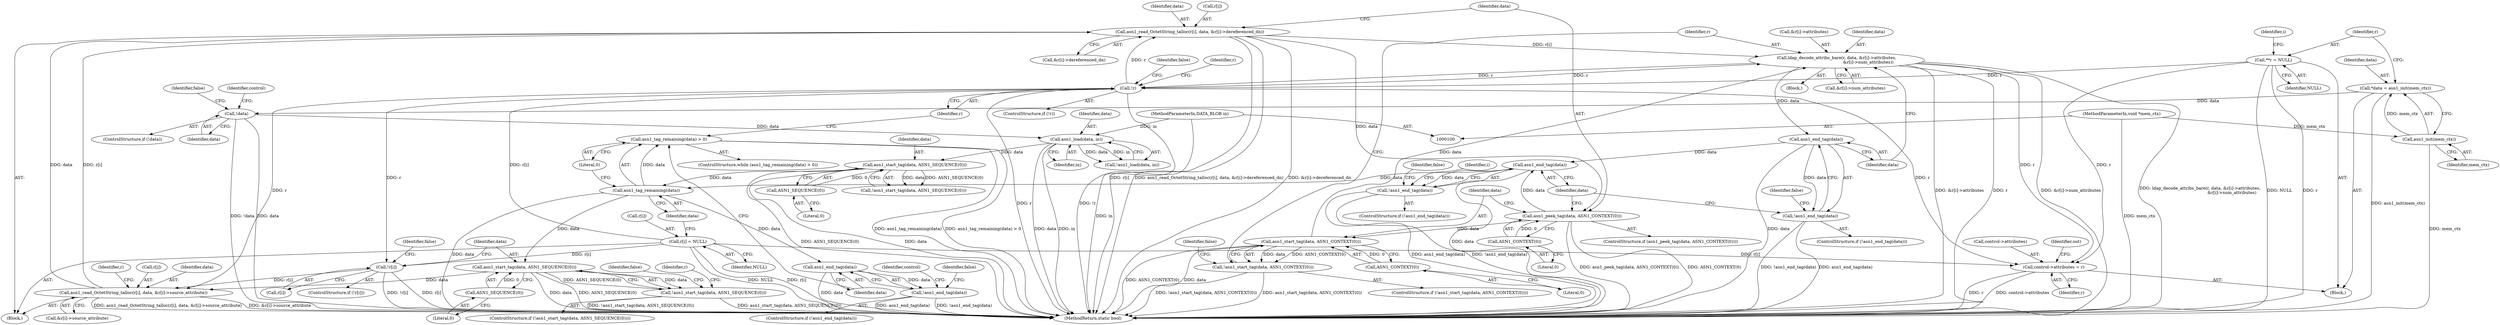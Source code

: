 digraph "1_samba_530d50a1abdcdf4d1775652d4c456c1274d83d8d_2@API" {
"1000198" [label="(Call,asn1_read_OctetString_talloc(r[i], data, &r[i]->dereferenced_dn))"];
"1000187" [label="(Call,asn1_read_OctetString_talloc(r[i], data, &r[i]->source_attribute))"];
"1000171" [label="(Call,!r[i])"];
"1000165" [label="(Call,!r)"];
"1000224" [label="(Call,ldap_decode_attribs_bare(r, data, &r[i]->attributes,\n                                                &r[i]->num_attributes))"];
"1000198" [label="(Call,asn1_read_OctetString_talloc(r[i], data, &r[i]->dereferenced_dn))"];
"1000217" [label="(Call,asn1_start_tag(data, ASN1_CONTEXT(0)))"];
"1000210" [label="(Call,asn1_peek_tag(data, ASN1_CONTEXT(0)))"];
"1000212" [label="(Call,ASN1_CONTEXT(0))"];
"1000219" [label="(Call,ASN1_CONTEXT(0))"];
"1000255" [label="(Call,r[i] = NULL)"];
"1000118" [label="(Call,**r = NULL)"];
"1000180" [label="(Call,asn1_start_tag(data, ASN1_SEQUENCE(0)))"];
"1000160" [label="(Call,asn1_tag_remaining(data))"];
"1000151" [label="(Call,asn1_start_tag(data, ASN1_SEQUENCE(0)))"];
"1000137" [label="(Call,asn1_load(data, in))"];
"1000126" [label="(Call,!data)"];
"1000112" [label="(Call,*data = asn1_init(mem_ctx))"];
"1000114" [label="(Call,asn1_init(mem_ctx))"];
"1000101" [label="(MethodParameterIn,void *mem_ctx)"];
"1000102" [label="(MethodParameterIn,DATA_BLOB in)"];
"1000153" [label="(Call,ASN1_SEQUENCE(0))"];
"1000248" [label="(Call,asn1_end_tag(data))"];
"1000241" [label="(Call,asn1_end_tag(data))"];
"1000182" [label="(Call,ASN1_SEQUENCE(0))"];
"1000216" [label="(Call,!asn1_start_tag(data, ASN1_CONTEXT(0)))"];
"1000267" [label="(Call,control->attributes = r)"];
"1000240" [label="(Call,!asn1_end_tag(data))"];
"1000159" [label="(Call,asn1_tag_remaining(data) > 0)"];
"1000179" [label="(Call,!asn1_start_tag(data, ASN1_SEQUENCE(0)))"];
"1000262" [label="(Call,asn1_end_tag(data))"];
"1000261" [label="(Call,!asn1_end_tag(data))"];
"1000247" [label="(Call,!asn1_end_tag(data))"];
"1000114" [label="(Call,asn1_init(mem_ctx))"];
"1000171" [label="(Call,!r[i])"];
"1000127" [label="(Identifier,data)"];
"1000102" [label="(MethodParameterIn,DATA_BLOB in)"];
"1000191" [label="(Identifier,data)"];
"1000256" [label="(Call,r[i])"];
"1000267" [label="(Call,control->attributes = r)"];
"1000186" [label="(Identifier,false)"];
"1000274" [label="(Identifier,out)"];
"1000125" [label="(ControlStructure,if (!data))"];
"1000252" [label="(Identifier,false)"];
"1000199" [label="(Call,r[i])"];
"1000202" [label="(Identifier,data)"];
"1000214" [label="(Block,)"];
"1000151" [label="(Call,asn1_start_tag(data, ASN1_SEQUENCE(0)))"];
"1000172" [label="(Call,r[i])"];
"1000150" [label="(Call,!asn1_start_tag(data, ASN1_SEQUENCE(0)))"];
"1000209" [label="(ControlStructure,if (asn1_peek_tag(data, ASN1_CONTEXT(0))))"];
"1000266" [label="(Identifier,false)"];
"1000241" [label="(Call,asn1_end_tag(data))"];
"1000215" [label="(ControlStructure,if (!asn1_start_tag(data, ASN1_CONTEXT(0))))"];
"1000192" [label="(Call,&r[i]->source_attribute)"];
"1000177" [label="(Identifier,false)"];
"1000263" [label="(Identifier,data)"];
"1000198" [label="(Call,asn1_read_OctetString_talloc(r[i], data, &r[i]->dereferenced_dn))"];
"1000137" [label="(Call,asn1_load(data, in))"];
"1000239" [label="(ControlStructure,if (!asn1_end_tag(data)))"];
"1000161" [label="(Identifier,data)"];
"1000164" [label="(ControlStructure,if (!r))"];
"1000126" [label="(Call,!data)"];
"1000213" [label="(Literal,0)"];
"1000159" [label="(Call,asn1_tag_remaining(data) > 0)"];
"1000188" [label="(Call,r[i])"];
"1000255" [label="(Call,r[i] = NULL)"];
"1000187" [label="(Call,asn1_read_OctetString_talloc(r[i], data, &r[i]->source_attribute))"];
"1000119" [label="(Identifier,r)"];
"1000219" [label="(Call,ASN1_CONTEXT(0))"];
"1000248" [label="(Call,asn1_end_tag(data))"];
"1000162" [label="(Literal,0)"];
"1000260" [label="(ControlStructure,if (!asn1_end_tag(data)))"];
"1000165" [label="(Call,!r)"];
"1000226" [label="(Identifier,data)"];
"1000154" [label="(Literal,0)"];
"1000152" [label="(Identifier,data)"];
"1000278" [label="(MethodReturn,static bool)"];
"1000269" [label="(Identifier,control)"];
"1000240" [label="(Call,!asn1_end_tag(data))"];
"1000212" [label="(Call,ASN1_CONTEXT(0))"];
"1000153" [label="(Call,ASN1_SEQUENCE(0))"];
"1000160" [label="(Call,asn1_tag_remaining(data))"];
"1000120" [label="(Identifier,NULL)"];
"1000224" [label="(Call,ldap_decode_attribs_bare(r, data, &r[i]->attributes,\n                                                &r[i]->num_attributes))"];
"1000181" [label="(Identifier,data)"];
"1000112" [label="(Call,*data = asn1_init(mem_ctx))"];
"1000249" [label="(Identifier,data)"];
"1000129" [label="(Identifier,false)"];
"1000218" [label="(Identifier,data)"];
"1000225" [label="(Identifier,r)"];
"1000261" [label="(Call,!asn1_end_tag(data))"];
"1000233" [label="(Call,&r[i]->num_attributes)"];
"1000183" [label="(Literal,0)"];
"1000169" [label="(Identifier,false)"];
"1000271" [label="(Identifier,r)"];
"1000158" [label="(ControlStructure,while (asn1_tag_remaining(data) > 0))"];
"1000166" [label="(Identifier,r)"];
"1000123" [label="(Identifier,i)"];
"1000268" [label="(Call,control->attributes)"];
"1000220" [label="(Literal,0)"];
"1000245" [label="(Identifier,false)"];
"1000246" [label="(ControlStructure,if (!asn1_end_tag(data)))"];
"1000262" [label="(Call,asn1_end_tag(data))"];
"1000139" [label="(Identifier,in)"];
"1000132" [label="(Identifier,control)"];
"1000259" [label="(Identifier,NULL)"];
"1000113" [label="(Identifier,data)"];
"1000136" [label="(Call,!asn1_load(data, in))"];
"1000210" [label="(Call,asn1_peek_tag(data, ASN1_CONTEXT(0)))"];
"1000242" [label="(Identifier,data)"];
"1000200" [label="(Identifier,r)"];
"1000179" [label="(Call,!asn1_start_tag(data, ASN1_SEQUENCE(0)))"];
"1000178" [label="(ControlStructure,if (!asn1_start_tag(data, ASN1_SEQUENCE(0))))"];
"1000163" [label="(Block,)"];
"1000118" [label="(Call,**r = NULL)"];
"1000223" [label="(Identifier,false)"];
"1000138" [label="(Identifier,data)"];
"1000227" [label="(Call,&r[i]->attributes)"];
"1000180" [label="(Call,asn1_start_tag(data, ASN1_SEQUENCE(0)))"];
"1000216" [label="(Call,!asn1_start_tag(data, ASN1_CONTEXT(0)))"];
"1000101" [label="(MethodParameterIn,void *mem_ctx)"];
"1000203" [label="(Call,&r[i]->dereferenced_dn)"];
"1000170" [label="(ControlStructure,if (!r[i]))"];
"1000254" [label="(Identifier,i)"];
"1000211" [label="(Identifier,data)"];
"1000247" [label="(Call,!asn1_end_tag(data))"];
"1000173" [label="(Identifier,r)"];
"1000104" [label="(Block,)"];
"1000115" [label="(Identifier,mem_ctx)"];
"1000189" [label="(Identifier,r)"];
"1000217" [label="(Call,asn1_start_tag(data, ASN1_CONTEXT(0)))"];
"1000182" [label="(Call,ASN1_SEQUENCE(0))"];
"1000198" -> "1000163"  [label="AST: "];
"1000198" -> "1000203"  [label="CFG: "];
"1000199" -> "1000198"  [label="AST: "];
"1000202" -> "1000198"  [label="AST: "];
"1000203" -> "1000198"  [label="AST: "];
"1000211" -> "1000198"  [label="CFG: "];
"1000198" -> "1000278"  [label="DDG: &r[i]->dereferenced_dn"];
"1000198" -> "1000278"  [label="DDG: r[i]"];
"1000198" -> "1000278"  [label="DDG: asn1_read_OctetString_talloc(r[i], data, &r[i]->dereferenced_dn)"];
"1000187" -> "1000198"  [label="DDG: r[i]"];
"1000187" -> "1000198"  [label="DDG: data"];
"1000165" -> "1000198"  [label="DDG: r"];
"1000198" -> "1000210"  [label="DDG: data"];
"1000198" -> "1000224"  [label="DDG: r[i]"];
"1000187" -> "1000163"  [label="AST: "];
"1000187" -> "1000192"  [label="CFG: "];
"1000188" -> "1000187"  [label="AST: "];
"1000191" -> "1000187"  [label="AST: "];
"1000192" -> "1000187"  [label="AST: "];
"1000200" -> "1000187"  [label="CFG: "];
"1000187" -> "1000278"  [label="DDG: asn1_read_OctetString_talloc(r[i], data, &r[i]->source_attribute)"];
"1000187" -> "1000278"  [label="DDG: &r[i]->source_attribute"];
"1000171" -> "1000187"  [label="DDG: r[i]"];
"1000165" -> "1000187"  [label="DDG: r"];
"1000180" -> "1000187"  [label="DDG: data"];
"1000171" -> "1000170"  [label="AST: "];
"1000171" -> "1000172"  [label="CFG: "];
"1000172" -> "1000171"  [label="AST: "];
"1000177" -> "1000171"  [label="CFG: "];
"1000181" -> "1000171"  [label="CFG: "];
"1000171" -> "1000278"  [label="DDG: r[i]"];
"1000171" -> "1000278"  [label="DDG: !r[i]"];
"1000165" -> "1000171"  [label="DDG: r"];
"1000255" -> "1000171"  [label="DDG: r[i]"];
"1000165" -> "1000164"  [label="AST: "];
"1000165" -> "1000166"  [label="CFG: "];
"1000166" -> "1000165"  [label="AST: "];
"1000169" -> "1000165"  [label="CFG: "];
"1000173" -> "1000165"  [label="CFG: "];
"1000165" -> "1000278"  [label="DDG: r"];
"1000165" -> "1000278"  [label="DDG: !r"];
"1000224" -> "1000165"  [label="DDG: r"];
"1000255" -> "1000165"  [label="DDG: r[i]"];
"1000118" -> "1000165"  [label="DDG: r"];
"1000165" -> "1000224"  [label="DDG: r"];
"1000165" -> "1000267"  [label="DDG: r"];
"1000224" -> "1000214"  [label="AST: "];
"1000224" -> "1000233"  [label="CFG: "];
"1000225" -> "1000224"  [label="AST: "];
"1000226" -> "1000224"  [label="AST: "];
"1000227" -> "1000224"  [label="AST: "];
"1000233" -> "1000224"  [label="AST: "];
"1000242" -> "1000224"  [label="CFG: "];
"1000224" -> "1000278"  [label="DDG: &r[i]->attributes"];
"1000224" -> "1000278"  [label="DDG: r"];
"1000224" -> "1000278"  [label="DDG: &r[i]->num_attributes"];
"1000224" -> "1000278"  [label="DDG: ldap_decode_attribs_bare(r, data, &r[i]->attributes,\n                                                &r[i]->num_attributes)"];
"1000217" -> "1000224"  [label="DDG: data"];
"1000224" -> "1000241"  [label="DDG: data"];
"1000224" -> "1000267"  [label="DDG: r"];
"1000217" -> "1000216"  [label="AST: "];
"1000217" -> "1000219"  [label="CFG: "];
"1000218" -> "1000217"  [label="AST: "];
"1000219" -> "1000217"  [label="AST: "];
"1000216" -> "1000217"  [label="CFG: "];
"1000217" -> "1000278"  [label="DDG: ASN1_CONTEXT(0)"];
"1000217" -> "1000278"  [label="DDG: data"];
"1000217" -> "1000216"  [label="DDG: data"];
"1000217" -> "1000216"  [label="DDG: ASN1_CONTEXT(0)"];
"1000210" -> "1000217"  [label="DDG: data"];
"1000219" -> "1000217"  [label="DDG: 0"];
"1000210" -> "1000209"  [label="AST: "];
"1000210" -> "1000212"  [label="CFG: "];
"1000211" -> "1000210"  [label="AST: "];
"1000212" -> "1000210"  [label="AST: "];
"1000218" -> "1000210"  [label="CFG: "];
"1000249" -> "1000210"  [label="CFG: "];
"1000210" -> "1000278"  [label="DDG: asn1_peek_tag(data, ASN1_CONTEXT(0))"];
"1000210" -> "1000278"  [label="DDG: ASN1_CONTEXT(0)"];
"1000212" -> "1000210"  [label="DDG: 0"];
"1000210" -> "1000248"  [label="DDG: data"];
"1000212" -> "1000213"  [label="CFG: "];
"1000213" -> "1000212"  [label="AST: "];
"1000219" -> "1000220"  [label="CFG: "];
"1000220" -> "1000219"  [label="AST: "];
"1000255" -> "1000163"  [label="AST: "];
"1000255" -> "1000259"  [label="CFG: "];
"1000256" -> "1000255"  [label="AST: "];
"1000259" -> "1000255"  [label="AST: "];
"1000161" -> "1000255"  [label="CFG: "];
"1000255" -> "1000278"  [label="DDG: NULL"];
"1000255" -> "1000278"  [label="DDG: r[i]"];
"1000255" -> "1000267"  [label="DDG: r[i]"];
"1000118" -> "1000104"  [label="AST: "];
"1000118" -> "1000120"  [label="CFG: "];
"1000119" -> "1000118"  [label="AST: "];
"1000120" -> "1000118"  [label="AST: "];
"1000123" -> "1000118"  [label="CFG: "];
"1000118" -> "1000278"  [label="DDG: NULL"];
"1000118" -> "1000278"  [label="DDG: r"];
"1000118" -> "1000267"  [label="DDG: r"];
"1000180" -> "1000179"  [label="AST: "];
"1000180" -> "1000182"  [label="CFG: "];
"1000181" -> "1000180"  [label="AST: "];
"1000182" -> "1000180"  [label="AST: "];
"1000179" -> "1000180"  [label="CFG: "];
"1000180" -> "1000278"  [label="DDG: data"];
"1000180" -> "1000278"  [label="DDG: ASN1_SEQUENCE(0)"];
"1000180" -> "1000179"  [label="DDG: data"];
"1000180" -> "1000179"  [label="DDG: ASN1_SEQUENCE(0)"];
"1000160" -> "1000180"  [label="DDG: data"];
"1000182" -> "1000180"  [label="DDG: 0"];
"1000160" -> "1000159"  [label="AST: "];
"1000160" -> "1000161"  [label="CFG: "];
"1000161" -> "1000160"  [label="AST: "];
"1000162" -> "1000160"  [label="CFG: "];
"1000160" -> "1000278"  [label="DDG: data"];
"1000160" -> "1000159"  [label="DDG: data"];
"1000151" -> "1000160"  [label="DDG: data"];
"1000248" -> "1000160"  [label="DDG: data"];
"1000160" -> "1000262"  [label="DDG: data"];
"1000151" -> "1000150"  [label="AST: "];
"1000151" -> "1000153"  [label="CFG: "];
"1000152" -> "1000151"  [label="AST: "];
"1000153" -> "1000151"  [label="AST: "];
"1000150" -> "1000151"  [label="CFG: "];
"1000151" -> "1000278"  [label="DDG: data"];
"1000151" -> "1000278"  [label="DDG: ASN1_SEQUENCE(0)"];
"1000151" -> "1000150"  [label="DDG: data"];
"1000151" -> "1000150"  [label="DDG: ASN1_SEQUENCE(0)"];
"1000137" -> "1000151"  [label="DDG: data"];
"1000153" -> "1000151"  [label="DDG: 0"];
"1000137" -> "1000136"  [label="AST: "];
"1000137" -> "1000139"  [label="CFG: "];
"1000138" -> "1000137"  [label="AST: "];
"1000139" -> "1000137"  [label="AST: "];
"1000136" -> "1000137"  [label="CFG: "];
"1000137" -> "1000278"  [label="DDG: in"];
"1000137" -> "1000278"  [label="DDG: data"];
"1000137" -> "1000136"  [label="DDG: data"];
"1000137" -> "1000136"  [label="DDG: in"];
"1000126" -> "1000137"  [label="DDG: data"];
"1000102" -> "1000137"  [label="DDG: in"];
"1000126" -> "1000125"  [label="AST: "];
"1000126" -> "1000127"  [label="CFG: "];
"1000127" -> "1000126"  [label="AST: "];
"1000129" -> "1000126"  [label="CFG: "];
"1000132" -> "1000126"  [label="CFG: "];
"1000126" -> "1000278"  [label="DDG: !data"];
"1000126" -> "1000278"  [label="DDG: data"];
"1000112" -> "1000126"  [label="DDG: data"];
"1000112" -> "1000104"  [label="AST: "];
"1000112" -> "1000114"  [label="CFG: "];
"1000113" -> "1000112"  [label="AST: "];
"1000114" -> "1000112"  [label="AST: "];
"1000119" -> "1000112"  [label="CFG: "];
"1000112" -> "1000278"  [label="DDG: asn1_init(mem_ctx)"];
"1000114" -> "1000112"  [label="DDG: mem_ctx"];
"1000114" -> "1000115"  [label="CFG: "];
"1000115" -> "1000114"  [label="AST: "];
"1000114" -> "1000278"  [label="DDG: mem_ctx"];
"1000101" -> "1000114"  [label="DDG: mem_ctx"];
"1000101" -> "1000100"  [label="AST: "];
"1000101" -> "1000278"  [label="DDG: mem_ctx"];
"1000102" -> "1000100"  [label="AST: "];
"1000102" -> "1000278"  [label="DDG: in"];
"1000153" -> "1000154"  [label="CFG: "];
"1000154" -> "1000153"  [label="AST: "];
"1000248" -> "1000247"  [label="AST: "];
"1000248" -> "1000249"  [label="CFG: "];
"1000249" -> "1000248"  [label="AST: "];
"1000247" -> "1000248"  [label="CFG: "];
"1000248" -> "1000278"  [label="DDG: data"];
"1000248" -> "1000247"  [label="DDG: data"];
"1000241" -> "1000248"  [label="DDG: data"];
"1000241" -> "1000240"  [label="AST: "];
"1000241" -> "1000242"  [label="CFG: "];
"1000242" -> "1000241"  [label="AST: "];
"1000240" -> "1000241"  [label="CFG: "];
"1000241" -> "1000278"  [label="DDG: data"];
"1000241" -> "1000240"  [label="DDG: data"];
"1000182" -> "1000183"  [label="CFG: "];
"1000183" -> "1000182"  [label="AST: "];
"1000216" -> "1000215"  [label="AST: "];
"1000223" -> "1000216"  [label="CFG: "];
"1000225" -> "1000216"  [label="CFG: "];
"1000216" -> "1000278"  [label="DDG: !asn1_start_tag(data, ASN1_CONTEXT(0))"];
"1000216" -> "1000278"  [label="DDG: asn1_start_tag(data, ASN1_CONTEXT(0))"];
"1000267" -> "1000104"  [label="AST: "];
"1000267" -> "1000271"  [label="CFG: "];
"1000268" -> "1000267"  [label="AST: "];
"1000271" -> "1000267"  [label="AST: "];
"1000274" -> "1000267"  [label="CFG: "];
"1000267" -> "1000278"  [label="DDG: control->attributes"];
"1000267" -> "1000278"  [label="DDG: r"];
"1000240" -> "1000239"  [label="AST: "];
"1000245" -> "1000240"  [label="CFG: "];
"1000249" -> "1000240"  [label="CFG: "];
"1000240" -> "1000278"  [label="DDG: asn1_end_tag(data)"];
"1000240" -> "1000278"  [label="DDG: !asn1_end_tag(data)"];
"1000159" -> "1000158"  [label="AST: "];
"1000159" -> "1000162"  [label="CFG: "];
"1000162" -> "1000159"  [label="AST: "];
"1000166" -> "1000159"  [label="CFG: "];
"1000263" -> "1000159"  [label="CFG: "];
"1000159" -> "1000278"  [label="DDG: asn1_tag_remaining(data) > 0"];
"1000159" -> "1000278"  [label="DDG: asn1_tag_remaining(data)"];
"1000179" -> "1000178"  [label="AST: "];
"1000186" -> "1000179"  [label="CFG: "];
"1000189" -> "1000179"  [label="CFG: "];
"1000179" -> "1000278"  [label="DDG: !asn1_start_tag(data, ASN1_SEQUENCE(0))"];
"1000179" -> "1000278"  [label="DDG: asn1_start_tag(data, ASN1_SEQUENCE(0))"];
"1000262" -> "1000261"  [label="AST: "];
"1000262" -> "1000263"  [label="CFG: "];
"1000263" -> "1000262"  [label="AST: "];
"1000261" -> "1000262"  [label="CFG: "];
"1000262" -> "1000278"  [label="DDG: data"];
"1000262" -> "1000261"  [label="DDG: data"];
"1000261" -> "1000260"  [label="AST: "];
"1000266" -> "1000261"  [label="CFG: "];
"1000269" -> "1000261"  [label="CFG: "];
"1000261" -> "1000278"  [label="DDG: asn1_end_tag(data)"];
"1000261" -> "1000278"  [label="DDG: !asn1_end_tag(data)"];
"1000247" -> "1000246"  [label="AST: "];
"1000252" -> "1000247"  [label="CFG: "];
"1000254" -> "1000247"  [label="CFG: "];
"1000247" -> "1000278"  [label="DDG: asn1_end_tag(data)"];
"1000247" -> "1000278"  [label="DDG: !asn1_end_tag(data)"];
}
